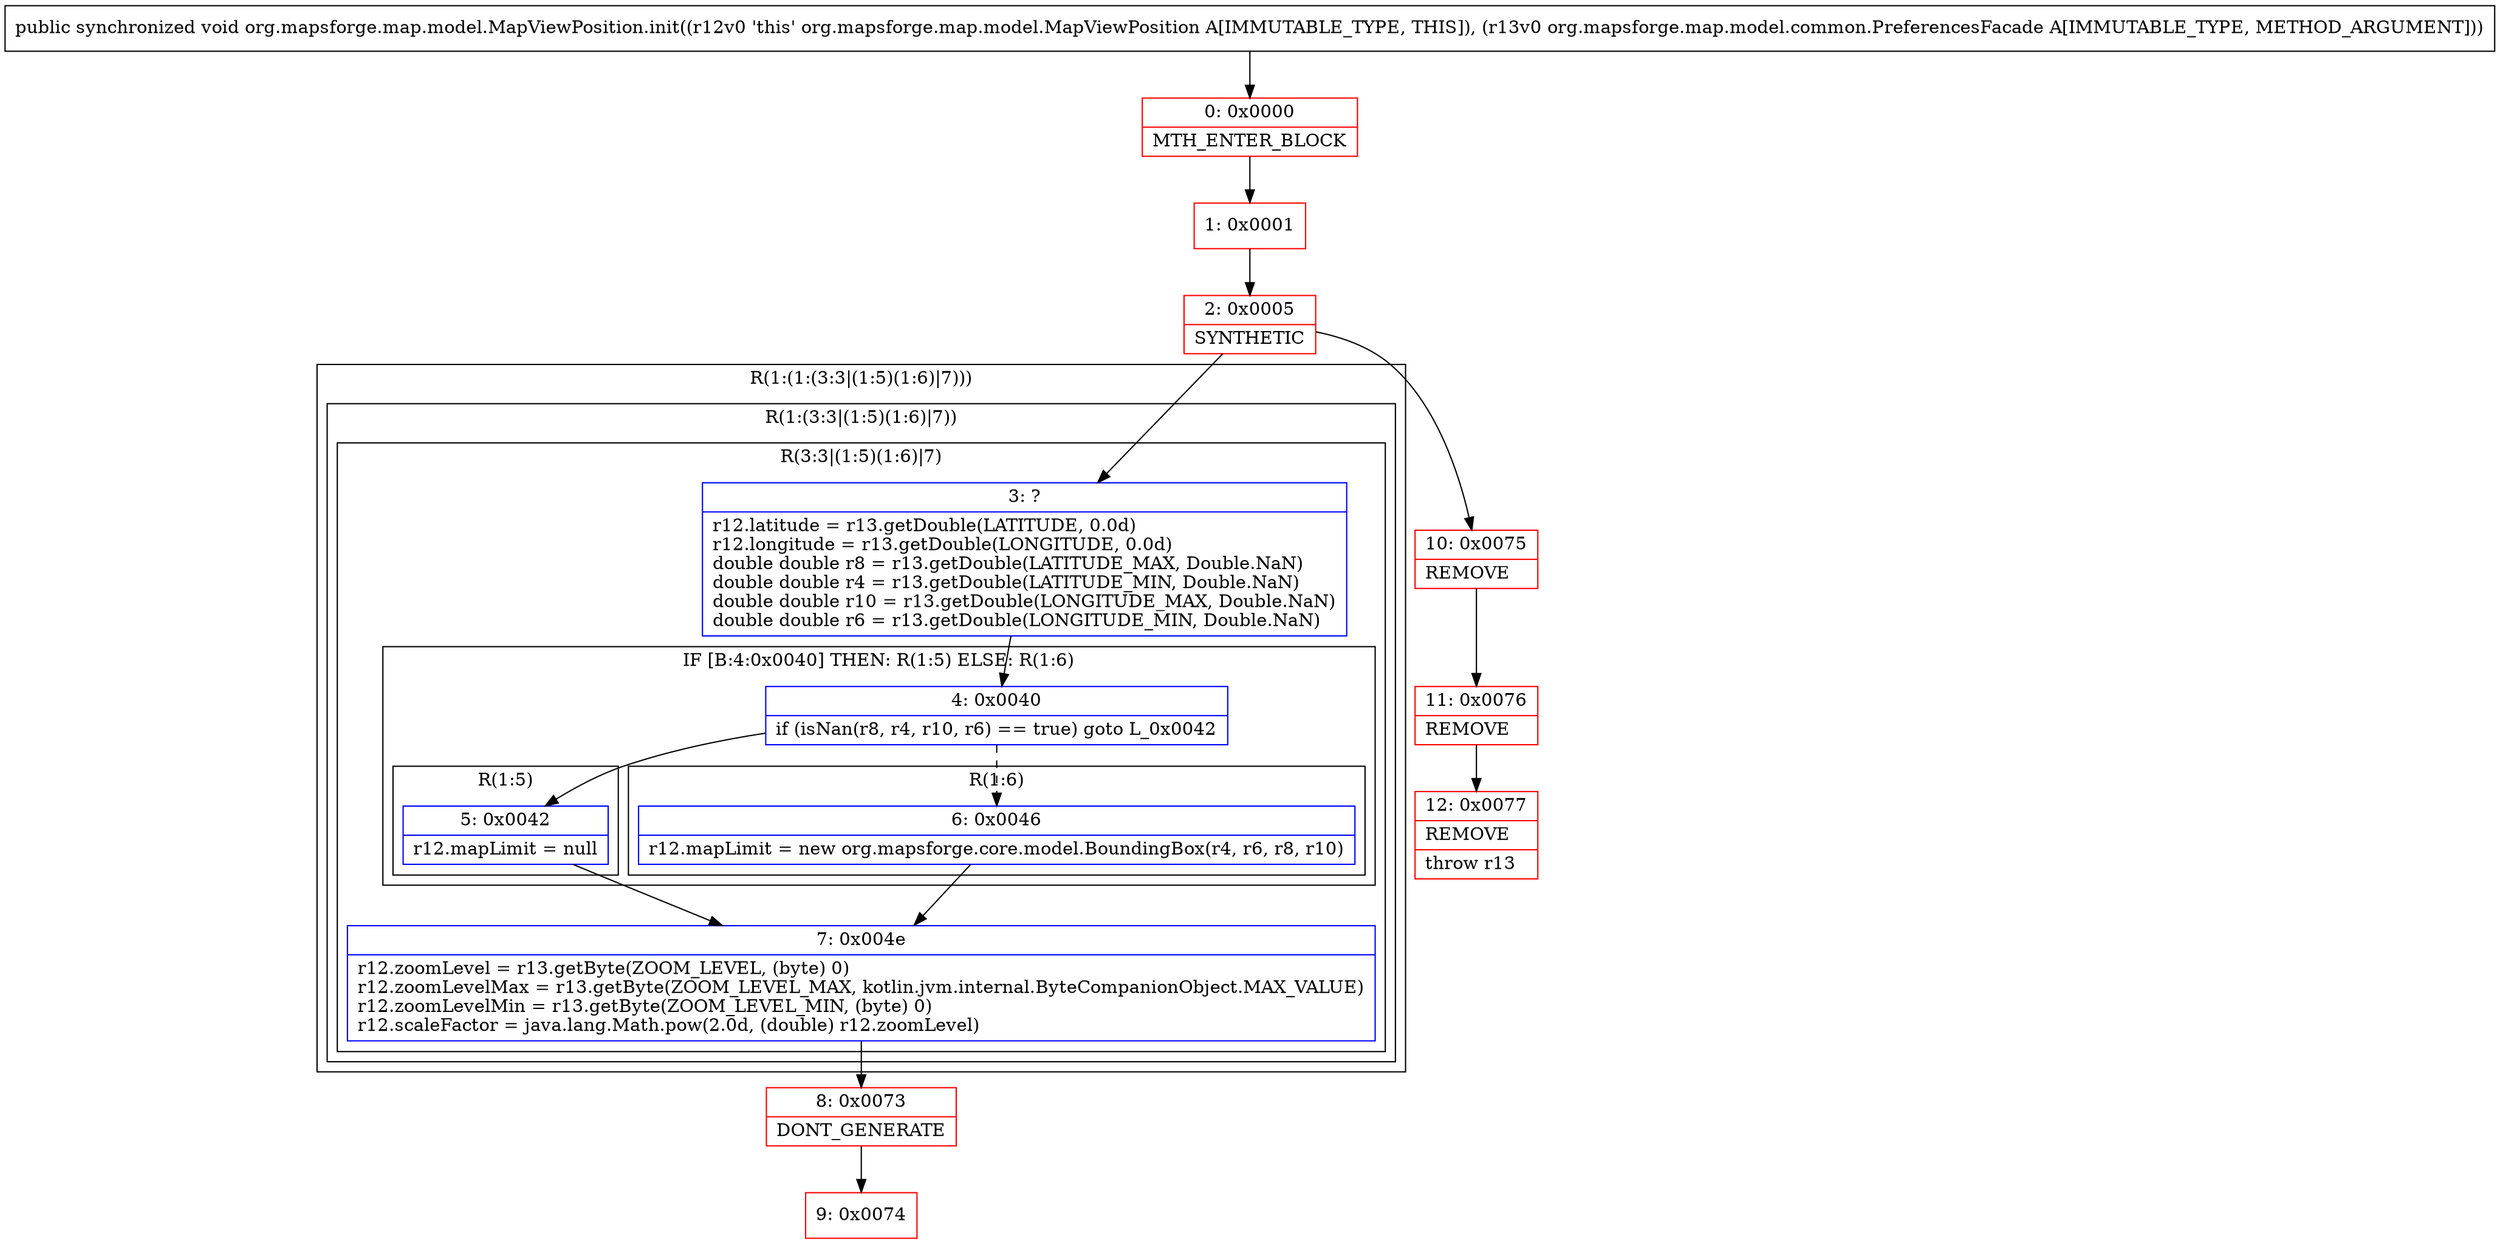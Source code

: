 digraph "CFG fororg.mapsforge.map.model.MapViewPosition.init(Lorg\/mapsforge\/map\/model\/common\/PreferencesFacade;)V" {
subgraph cluster_Region_1007544887 {
label = "R(1:(1:(3:3|(1:5)(1:6)|7)))";
node [shape=record,color=blue];
subgraph cluster_Region_341634850 {
label = "R(1:(3:3|(1:5)(1:6)|7))";
node [shape=record,color=blue];
subgraph cluster_Region_1137346362 {
label = "R(3:3|(1:5)(1:6)|7)";
node [shape=record,color=blue];
Node_3 [shape=record,label="{3\:\ ?|r12.latitude = r13.getDouble(LATITUDE, 0.0d)\lr12.longitude = r13.getDouble(LONGITUDE, 0.0d)\ldouble double r8 = r13.getDouble(LATITUDE_MAX, Double.NaN)\ldouble double r4 = r13.getDouble(LATITUDE_MIN, Double.NaN)\ldouble double r10 = r13.getDouble(LONGITUDE_MAX, Double.NaN)\ldouble double r6 = r13.getDouble(LONGITUDE_MIN, Double.NaN)\l}"];
subgraph cluster_IfRegion_1581467515 {
label = "IF [B:4:0x0040] THEN: R(1:5) ELSE: R(1:6)";
node [shape=record,color=blue];
Node_4 [shape=record,label="{4\:\ 0x0040|if (isNan(r8, r4, r10, r6) == true) goto L_0x0042\l}"];
subgraph cluster_Region_1253663426 {
label = "R(1:5)";
node [shape=record,color=blue];
Node_5 [shape=record,label="{5\:\ 0x0042|r12.mapLimit = null\l}"];
}
subgraph cluster_Region_2033425005 {
label = "R(1:6)";
node [shape=record,color=blue];
Node_6 [shape=record,label="{6\:\ 0x0046|r12.mapLimit = new org.mapsforge.core.model.BoundingBox(r4, r6, r8, r10)\l}"];
}
}
Node_7 [shape=record,label="{7\:\ 0x004e|r12.zoomLevel = r13.getByte(ZOOM_LEVEL, (byte) 0)\lr12.zoomLevelMax = r13.getByte(ZOOM_LEVEL_MAX, kotlin.jvm.internal.ByteCompanionObject.MAX_VALUE)\lr12.zoomLevelMin = r13.getByte(ZOOM_LEVEL_MIN, (byte) 0)\lr12.scaleFactor = java.lang.Math.pow(2.0d, (double) r12.zoomLevel)\l}"];
}
}
}
Node_0 [shape=record,color=red,label="{0\:\ 0x0000|MTH_ENTER_BLOCK\l}"];
Node_1 [shape=record,color=red,label="{1\:\ 0x0001}"];
Node_2 [shape=record,color=red,label="{2\:\ 0x0005|SYNTHETIC\l}"];
Node_8 [shape=record,color=red,label="{8\:\ 0x0073|DONT_GENERATE\l}"];
Node_9 [shape=record,color=red,label="{9\:\ 0x0074}"];
Node_10 [shape=record,color=red,label="{10\:\ 0x0075|REMOVE\l}"];
Node_11 [shape=record,color=red,label="{11\:\ 0x0076|REMOVE\l}"];
Node_12 [shape=record,color=red,label="{12\:\ 0x0077|REMOVE\l|throw r13\l}"];
MethodNode[shape=record,label="{public synchronized void org.mapsforge.map.model.MapViewPosition.init((r12v0 'this' org.mapsforge.map.model.MapViewPosition A[IMMUTABLE_TYPE, THIS]), (r13v0 org.mapsforge.map.model.common.PreferencesFacade A[IMMUTABLE_TYPE, METHOD_ARGUMENT])) }"];
MethodNode -> Node_0;
Node_3 -> Node_4;
Node_4 -> Node_5;
Node_4 -> Node_6[style=dashed];
Node_5 -> Node_7;
Node_6 -> Node_7;
Node_7 -> Node_8;
Node_0 -> Node_1;
Node_1 -> Node_2;
Node_2 -> Node_3;
Node_2 -> Node_10;
Node_8 -> Node_9;
Node_10 -> Node_11;
Node_11 -> Node_12;
}

